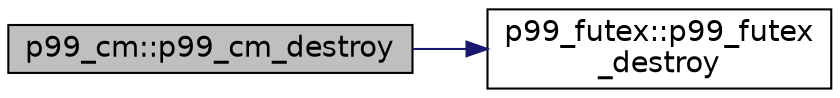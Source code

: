 digraph "p99_cm::p99_cm_destroy"
{
 // LATEX_PDF_SIZE
  edge [fontname="Helvetica",fontsize="14",labelfontname="Helvetica",labelfontsize="14"];
  node [fontname="Helvetica",fontsize="14",shape=record];
  rankdir="LR";
  Node1 [label="p99_cm::p99_cm_destroy",height=0.2,width=0.4,color="black", fillcolor="grey75", style="filled", fontcolor="black",tooltip="destroy a cm"];
  Node1 -> Node2 [color="midnightblue",fontsize="14",style="solid",fontname="Helvetica"];
  Node2 [label="p99_futex::p99_futex\l_destroy",height=0.2,width=0.4,color="black", fillcolor="white", style="filled",URL="$group__futex_gac30811f76a7f0734e34e2d86a41965d2.html#gac30811f76a7f0734e34e2d86a41965d2",tooltip="Destroy an p99_futex object."];
}
